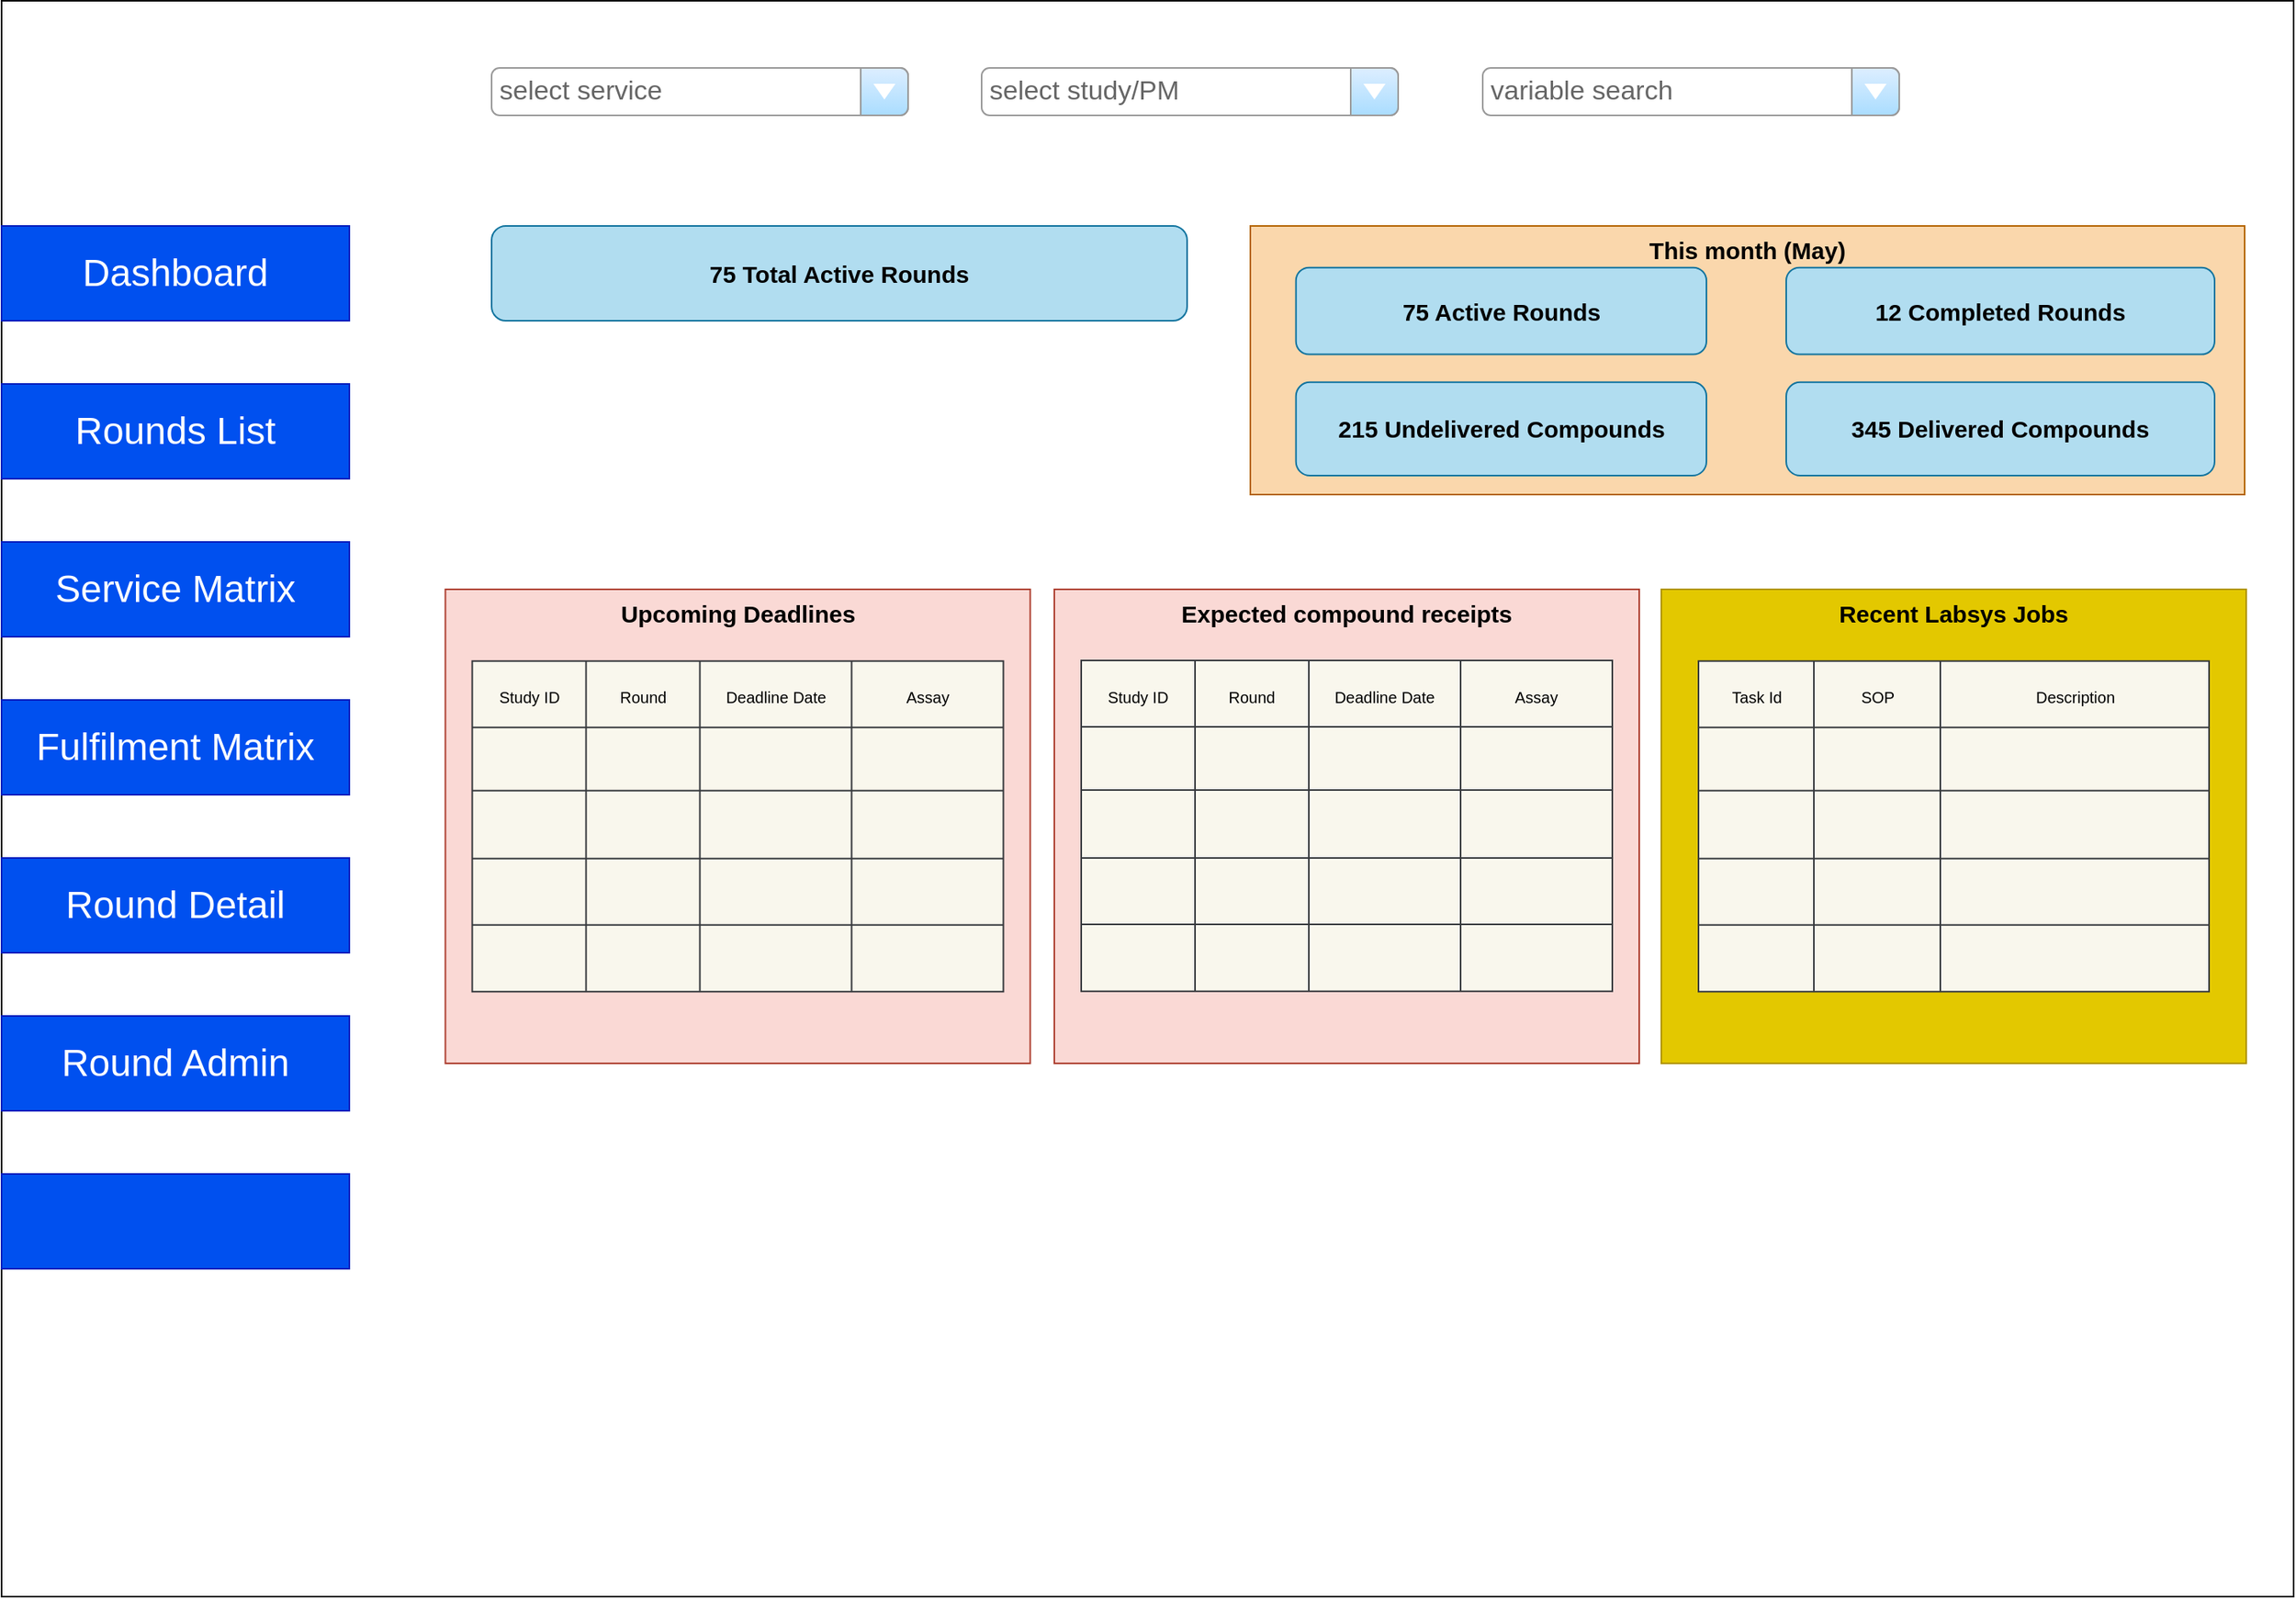 <mxfile version="18.0.2" type="github">
  <diagram id="inhpslFRgeZznWk5Xytv" name="Page-1">
    <mxGraphModel dx="1550" dy="831" grid="1" gridSize="10" guides="1" tooltips="1" connect="1" arrows="1" fold="1" page="1" pageScale="1" pageWidth="827" pageHeight="1169" math="0" shadow="0">
      <root>
        <mxCell id="0" />
        <mxCell id="1" parent="0" />
        <mxCell id="HOcWKpLbceG71wfPBprw-127" value="" style="rounded=0;whiteSpace=wrap;html=1;shadow=0;labelBackgroundColor=none;labelBorderColor=none;sketch=0;fontSize=10;fontColor=#000000;fillColor=#FFFFFF;movable=0;resizable=0;rotatable=0;deletable=0;editable=0;connectable=0;" parent="1" vertex="1">
          <mxGeometry x="40" y="27.5" width="1450" height="1010" as="geometry" />
        </mxCell>
        <mxCell id="HOcWKpLbceG71wfPBprw-159" value="select service" style="strokeWidth=1;shadow=0;dashed=0;align=center;html=1;shape=mxgraph.mockup.forms.comboBox;strokeColor=#999999;fillColor=#ddeeff;align=left;fillColor2=#aaddff;mainText=;fontColor=#666666;fontSize=17;spacingLeft=3;rounded=0;glass=0;dashPattern=1 4;labelBackgroundColor=none;labelBorderColor=none;sketch=0;" parent="1" vertex="1">
          <mxGeometry x="350" y="70" width="263.5" height="30" as="geometry" />
        </mxCell>
        <mxCell id="HOcWKpLbceG71wfPBprw-160" value="select study/PM" style="strokeWidth=1;shadow=0;dashed=0;align=center;html=1;shape=mxgraph.mockup.forms.comboBox;strokeColor=#999999;fillColor=#ddeeff;align=left;fillColor2=#aaddff;mainText=;fontColor=#666666;fontSize=17;spacingLeft=3;rounded=0;glass=0;dashPattern=1 4;labelBackgroundColor=none;labelBorderColor=none;sketch=0;" parent="1" vertex="1">
          <mxGeometry x="660" y="70" width="263.5" height="30" as="geometry" />
        </mxCell>
        <mxCell id="HOcWKpLbceG71wfPBprw-25" value="Upcoming Deadlines" style="rounded=0;whiteSpace=wrap;html=1;labelBackgroundColor=none;fontSize=15;fillColor=#fad9d5;strokeColor=#ae4132;verticalAlign=top;fontStyle=1" parent="1" vertex="1">
          <mxGeometry x="320.75" y="400" width="370" height="300" as="geometry" />
        </mxCell>
        <mxCell id="HOcWKpLbceG71wfPBprw-28" value="" style="shape=table;html=1;whiteSpace=wrap;startSize=0;container=1;collapsible=0;childLayout=tableLayout;rounded=0;labelBackgroundColor=none;fontSize=12;labelBorderColor=none;fillColor=#f9f7ed;strokeColor=#36393d;fontColor=#000000;shadow=0;swimlaneLine=0;sketch=0;" parent="1" vertex="1">
          <mxGeometry x="337.75" y="445.315" width="336" height="209.364" as="geometry" />
        </mxCell>
        <mxCell id="HOcWKpLbceG71wfPBprw-29" value="" style="shape=tableRow;horizontal=0;startSize=0;swimlaneHead=0;swimlaneBody=0;top=0;left=0;bottom=0;right=0;collapsible=0;dropTarget=0;fillColor=none;points=[[0,0.5],[1,0.5]];portConstraint=eastwest;rounded=0;labelBackgroundColor=none;fontSize=15;fontColor=#FFFFFF;" parent="HOcWKpLbceG71wfPBprw-28" vertex="1">
          <mxGeometry width="336" height="42" as="geometry" />
        </mxCell>
        <mxCell id="HOcWKpLbceG71wfPBprw-30" value="&lt;font color=&quot;#000000&quot; style=&quot;font-size: 10px&quot;&gt;Study ID&lt;/font&gt;" style="shape=partialRectangle;html=1;whiteSpace=wrap;connectable=0;fillColor=none;top=0;left=0;bottom=0;right=0;overflow=hidden;rounded=0;labelBackgroundColor=none;fontSize=15;fontColor=#FFFFFF;" parent="HOcWKpLbceG71wfPBprw-29" vertex="1">
          <mxGeometry width="72" height="42" as="geometry">
            <mxRectangle width="72" height="42" as="alternateBounds" />
          </mxGeometry>
        </mxCell>
        <mxCell id="HOcWKpLbceG71wfPBprw-31" value="&lt;font color=&quot;#000000&quot;&gt;&lt;span style=&quot;font-size: 10px&quot;&gt;Round&lt;/span&gt;&lt;/font&gt;" style="shape=partialRectangle;html=1;whiteSpace=wrap;connectable=0;fillColor=none;top=0;left=0;bottom=0;right=0;overflow=hidden;rounded=0;labelBackgroundColor=none;fontSize=15;fontColor=#FFFFFF;" parent="HOcWKpLbceG71wfPBprw-29" vertex="1">
          <mxGeometry x="72" width="72" height="42" as="geometry">
            <mxRectangle width="72" height="42" as="alternateBounds" />
          </mxGeometry>
        </mxCell>
        <mxCell id="HOcWKpLbceG71wfPBprw-32" value="&lt;font color=&quot;#000000&quot;&gt;&lt;span style=&quot;font-size: 10px&quot;&gt;Deadline Date&lt;/span&gt;&lt;/font&gt;" style="shape=partialRectangle;html=1;whiteSpace=wrap;connectable=0;fillColor=none;top=0;left=0;bottom=0;right=0;overflow=hidden;rounded=0;labelBackgroundColor=none;fontSize=15;fontColor=#FFFFFF;" parent="HOcWKpLbceG71wfPBprw-29" vertex="1">
          <mxGeometry x="144" width="96" height="42" as="geometry">
            <mxRectangle width="96" height="42" as="alternateBounds" />
          </mxGeometry>
        </mxCell>
        <mxCell id="HOcWKpLbceG71wfPBprw-117" value="&lt;font color=&quot;#000000&quot;&gt;&lt;span style=&quot;font-size: 10px&quot;&gt;Assay&lt;/span&gt;&lt;/font&gt;" style="shape=partialRectangle;html=1;whiteSpace=wrap;connectable=0;fillColor=none;top=0;left=0;bottom=0;right=0;overflow=hidden;rounded=0;labelBackgroundColor=none;fontSize=15;fontColor=#FFFFFF;" parent="HOcWKpLbceG71wfPBprw-29" vertex="1">
          <mxGeometry x="240" width="96" height="42" as="geometry">
            <mxRectangle width="96" height="42" as="alternateBounds" />
          </mxGeometry>
        </mxCell>
        <mxCell id="HOcWKpLbceG71wfPBprw-33" value="" style="shape=tableRow;horizontal=0;startSize=0;swimlaneHead=0;swimlaneBody=0;top=0;left=0;bottom=0;right=0;collapsible=0;dropTarget=0;fillColor=none;points=[[0,0.5],[1,0.5]];portConstraint=eastwest;rounded=0;labelBackgroundColor=none;fontSize=15;fontColor=#FFFFFF;" parent="HOcWKpLbceG71wfPBprw-28" vertex="1">
          <mxGeometry y="42" width="336" height="40" as="geometry" />
        </mxCell>
        <mxCell id="HOcWKpLbceG71wfPBprw-34" value="" style="shape=partialRectangle;html=1;whiteSpace=wrap;connectable=0;fillColor=none;top=0;left=0;bottom=0;right=0;overflow=hidden;rounded=0;labelBackgroundColor=none;fontSize=15;fontColor=#FFFFFF;" parent="HOcWKpLbceG71wfPBprw-33" vertex="1">
          <mxGeometry width="72" height="40" as="geometry">
            <mxRectangle width="72" height="40" as="alternateBounds" />
          </mxGeometry>
        </mxCell>
        <mxCell id="HOcWKpLbceG71wfPBprw-35" value="" style="shape=partialRectangle;html=1;whiteSpace=wrap;connectable=0;fillColor=none;top=0;left=0;bottom=0;right=0;overflow=hidden;rounded=0;labelBackgroundColor=none;fontSize=15;fontColor=#FFFFFF;" parent="HOcWKpLbceG71wfPBprw-33" vertex="1">
          <mxGeometry x="72" width="72" height="40" as="geometry">
            <mxRectangle width="72" height="40" as="alternateBounds" />
          </mxGeometry>
        </mxCell>
        <mxCell id="HOcWKpLbceG71wfPBprw-36" value="" style="shape=partialRectangle;html=1;whiteSpace=wrap;connectable=0;fillColor=none;top=0;left=0;bottom=0;right=0;overflow=hidden;rounded=0;labelBackgroundColor=none;fontSize=15;fontColor=#FFFFFF;" parent="HOcWKpLbceG71wfPBprw-33" vertex="1">
          <mxGeometry x="144" width="96" height="40" as="geometry">
            <mxRectangle width="96" height="40" as="alternateBounds" />
          </mxGeometry>
        </mxCell>
        <mxCell id="HOcWKpLbceG71wfPBprw-118" style="shape=partialRectangle;html=1;whiteSpace=wrap;connectable=0;fillColor=none;top=0;left=0;bottom=0;right=0;overflow=hidden;rounded=0;labelBackgroundColor=none;fontSize=15;fontColor=#FFFFFF;" parent="HOcWKpLbceG71wfPBprw-33" vertex="1">
          <mxGeometry x="240" width="96" height="40" as="geometry">
            <mxRectangle width="96" height="40" as="alternateBounds" />
          </mxGeometry>
        </mxCell>
        <mxCell id="HOcWKpLbceG71wfPBprw-45" value="" style="shape=tableRow;horizontal=0;startSize=0;swimlaneHead=0;swimlaneBody=0;top=0;left=0;bottom=0;right=0;collapsible=0;dropTarget=0;fillColor=none;points=[[0,0.5],[1,0.5]];portConstraint=eastwest;rounded=0;labelBackgroundColor=none;fontSize=15;fontColor=#FFFFFF;" parent="HOcWKpLbceG71wfPBprw-28" vertex="1">
          <mxGeometry y="82" width="336" height="43" as="geometry" />
        </mxCell>
        <mxCell id="HOcWKpLbceG71wfPBprw-46" value="" style="shape=partialRectangle;html=1;whiteSpace=wrap;connectable=0;fillColor=none;top=0;left=0;bottom=0;right=0;overflow=hidden;rounded=0;labelBackgroundColor=none;fontSize=15;fontColor=#FFFFFF;" parent="HOcWKpLbceG71wfPBprw-45" vertex="1">
          <mxGeometry width="72" height="43" as="geometry">
            <mxRectangle width="72" height="43" as="alternateBounds" />
          </mxGeometry>
        </mxCell>
        <mxCell id="HOcWKpLbceG71wfPBprw-47" value="" style="shape=partialRectangle;html=1;whiteSpace=wrap;connectable=0;fillColor=none;top=0;left=0;bottom=0;right=0;overflow=hidden;rounded=0;labelBackgroundColor=none;fontSize=15;fontColor=#FFFFFF;" parent="HOcWKpLbceG71wfPBprw-45" vertex="1">
          <mxGeometry x="72" width="72" height="43" as="geometry">
            <mxRectangle width="72" height="43" as="alternateBounds" />
          </mxGeometry>
        </mxCell>
        <mxCell id="HOcWKpLbceG71wfPBprw-48" value="" style="shape=partialRectangle;html=1;whiteSpace=wrap;connectable=0;fillColor=none;top=0;left=0;bottom=0;right=0;overflow=hidden;rounded=0;labelBackgroundColor=none;fontSize=15;fontColor=#FFFFFF;" parent="HOcWKpLbceG71wfPBprw-45" vertex="1">
          <mxGeometry x="144" width="96" height="43" as="geometry">
            <mxRectangle width="96" height="43" as="alternateBounds" />
          </mxGeometry>
        </mxCell>
        <mxCell id="HOcWKpLbceG71wfPBprw-119" style="shape=partialRectangle;html=1;whiteSpace=wrap;connectable=0;fillColor=none;top=0;left=0;bottom=0;right=0;overflow=hidden;rounded=0;labelBackgroundColor=none;fontSize=15;fontColor=#FFFFFF;" parent="HOcWKpLbceG71wfPBprw-45" vertex="1">
          <mxGeometry x="240" width="96" height="43" as="geometry">
            <mxRectangle width="96" height="43" as="alternateBounds" />
          </mxGeometry>
        </mxCell>
        <mxCell id="HOcWKpLbceG71wfPBprw-37" value="" style="shape=tableRow;horizontal=0;startSize=0;swimlaneHead=0;swimlaneBody=0;top=0;left=0;bottom=0;right=0;collapsible=0;dropTarget=0;fillColor=none;points=[[0,0.5],[1,0.5]];portConstraint=eastwest;rounded=0;labelBackgroundColor=none;fontSize=15;fontColor=#FFFFFF;" parent="HOcWKpLbceG71wfPBprw-28" vertex="1">
          <mxGeometry y="125" width="336" height="42" as="geometry" />
        </mxCell>
        <mxCell id="HOcWKpLbceG71wfPBprw-38" value="" style="shape=partialRectangle;html=1;whiteSpace=wrap;connectable=0;fillColor=none;top=0;left=0;bottom=0;right=0;overflow=hidden;rounded=0;labelBackgroundColor=none;fontSize=15;fontColor=#FFFFFF;" parent="HOcWKpLbceG71wfPBprw-37" vertex="1">
          <mxGeometry width="72" height="42" as="geometry">
            <mxRectangle width="72" height="42" as="alternateBounds" />
          </mxGeometry>
        </mxCell>
        <mxCell id="HOcWKpLbceG71wfPBprw-39" value="" style="shape=partialRectangle;html=1;whiteSpace=wrap;connectable=0;fillColor=none;top=0;left=0;bottom=0;right=0;overflow=hidden;rounded=0;labelBackgroundColor=none;fontSize=15;fontColor=#FFFFFF;" parent="HOcWKpLbceG71wfPBprw-37" vertex="1">
          <mxGeometry x="72" width="72" height="42" as="geometry">
            <mxRectangle width="72" height="42" as="alternateBounds" />
          </mxGeometry>
        </mxCell>
        <mxCell id="HOcWKpLbceG71wfPBprw-40" value="" style="shape=partialRectangle;html=1;whiteSpace=wrap;connectable=0;fillColor=none;top=0;left=0;bottom=0;right=0;overflow=hidden;pointerEvents=1;rounded=0;labelBackgroundColor=none;fontSize=15;fontColor=#FFFFFF;" parent="HOcWKpLbceG71wfPBprw-37" vertex="1">
          <mxGeometry x="144" width="96" height="42" as="geometry">
            <mxRectangle width="96" height="42" as="alternateBounds" />
          </mxGeometry>
        </mxCell>
        <mxCell id="HOcWKpLbceG71wfPBprw-120" style="shape=partialRectangle;html=1;whiteSpace=wrap;connectable=0;fillColor=none;top=0;left=0;bottom=0;right=0;overflow=hidden;pointerEvents=1;rounded=0;labelBackgroundColor=none;fontSize=15;fontColor=#FFFFFF;" parent="HOcWKpLbceG71wfPBprw-37" vertex="1">
          <mxGeometry x="240" width="96" height="42" as="geometry">
            <mxRectangle width="96" height="42" as="alternateBounds" />
          </mxGeometry>
        </mxCell>
        <mxCell id="HOcWKpLbceG71wfPBprw-49" value="" style="shape=tableRow;horizontal=0;startSize=0;swimlaneHead=0;swimlaneBody=0;top=0;left=0;bottom=0;right=0;collapsible=0;dropTarget=0;fillColor=none;points=[[0,0.5],[1,0.5]];portConstraint=eastwest;rounded=0;labelBackgroundColor=none;fontSize=15;fontColor=#FFFFFF;" parent="HOcWKpLbceG71wfPBprw-28" vertex="1">
          <mxGeometry y="167" width="336" height="42" as="geometry" />
        </mxCell>
        <mxCell id="HOcWKpLbceG71wfPBprw-50" value="" style="shape=partialRectangle;html=1;whiteSpace=wrap;connectable=0;fillColor=none;top=0;left=0;bottom=0;right=0;overflow=hidden;rounded=0;labelBackgroundColor=none;fontSize=15;fontColor=#FFFFFF;" parent="HOcWKpLbceG71wfPBprw-49" vertex="1">
          <mxGeometry width="72" height="42" as="geometry">
            <mxRectangle width="72" height="42" as="alternateBounds" />
          </mxGeometry>
        </mxCell>
        <mxCell id="HOcWKpLbceG71wfPBprw-51" value="" style="shape=partialRectangle;html=1;whiteSpace=wrap;connectable=0;fillColor=none;top=0;left=0;bottom=0;right=0;overflow=hidden;rounded=0;labelBackgroundColor=none;fontSize=15;fontColor=#FFFFFF;" parent="HOcWKpLbceG71wfPBprw-49" vertex="1">
          <mxGeometry x="72" width="72" height="42" as="geometry">
            <mxRectangle width="72" height="42" as="alternateBounds" />
          </mxGeometry>
        </mxCell>
        <mxCell id="HOcWKpLbceG71wfPBprw-52" value="" style="shape=partialRectangle;html=1;whiteSpace=wrap;connectable=0;fillColor=none;top=0;left=0;bottom=0;right=0;overflow=hidden;pointerEvents=1;rounded=0;labelBackgroundColor=none;fontSize=15;fontColor=#FFFFFF;" parent="HOcWKpLbceG71wfPBprw-49" vertex="1">
          <mxGeometry x="144" width="96" height="42" as="geometry">
            <mxRectangle width="96" height="42" as="alternateBounds" />
          </mxGeometry>
        </mxCell>
        <mxCell id="HOcWKpLbceG71wfPBprw-121" style="shape=partialRectangle;html=1;whiteSpace=wrap;connectable=0;fillColor=none;top=0;left=0;bottom=0;right=0;overflow=hidden;pointerEvents=1;rounded=0;labelBackgroundColor=none;fontSize=15;fontColor=#FFFFFF;" parent="HOcWKpLbceG71wfPBprw-49" vertex="1">
          <mxGeometry x="240" width="96" height="42" as="geometry">
            <mxRectangle width="96" height="42" as="alternateBounds" />
          </mxGeometry>
        </mxCell>
        <mxCell id="HOcWKpLbceG71wfPBprw-163" value="Recent Labsys Jobs" style="rounded=0;whiteSpace=wrap;html=1;labelBackgroundColor=none;fontSize=15;fillColor=#e3c800;strokeColor=#B09500;verticalAlign=top;fontStyle=1;fontColor=#000000;" parent="1" vertex="1">
          <mxGeometry x="1090" y="400" width="370" height="300" as="geometry" />
        </mxCell>
        <mxCell id="HOcWKpLbceG71wfPBprw-164" value="" style="shape=table;html=1;whiteSpace=wrap;startSize=0;container=1;collapsible=0;childLayout=tableLayout;rounded=0;labelBackgroundColor=none;fontSize=12;labelBorderColor=none;fillColor=#f9f7ed;strokeColor=#36393d;fontColor=#000000;shadow=0;swimlaneLine=0;sketch=0;" parent="1" vertex="1">
          <mxGeometry x="1113.5" y="445.32" width="323" height="209.36" as="geometry" />
        </mxCell>
        <mxCell id="HOcWKpLbceG71wfPBprw-165" value="" style="shape=tableRow;horizontal=0;startSize=0;swimlaneHead=0;swimlaneBody=0;top=0;left=0;bottom=0;right=0;collapsible=0;dropTarget=0;fillColor=none;points=[[0,0.5],[1,0.5]];portConstraint=eastwest;rounded=0;labelBackgroundColor=none;fontSize=15;fontColor=#FFFFFF;" parent="HOcWKpLbceG71wfPBprw-164" vertex="1">
          <mxGeometry width="323" height="42" as="geometry" />
        </mxCell>
        <mxCell id="HOcWKpLbceG71wfPBprw-166" value="&lt;font color=&quot;#000000&quot; style=&quot;font-size: 10px&quot;&gt;Task Id&lt;/font&gt;" style="shape=partialRectangle;html=1;whiteSpace=wrap;connectable=0;fillColor=none;top=0;left=0;bottom=0;right=0;overflow=hidden;rounded=0;labelBackgroundColor=none;fontSize=15;fontColor=#FFFFFF;" parent="HOcWKpLbceG71wfPBprw-165" vertex="1">
          <mxGeometry width="73" height="42" as="geometry">
            <mxRectangle width="73" height="42" as="alternateBounds" />
          </mxGeometry>
        </mxCell>
        <mxCell id="HOcWKpLbceG71wfPBprw-167" value="&lt;font color=&quot;#000000&quot;&gt;&lt;span style=&quot;font-size: 10px&quot;&gt;SOP&lt;/span&gt;&lt;/font&gt;" style="shape=partialRectangle;html=1;whiteSpace=wrap;connectable=0;fillColor=none;top=0;left=0;bottom=0;right=0;overflow=hidden;rounded=0;labelBackgroundColor=none;fontSize=15;fontColor=#FFFFFF;" parent="HOcWKpLbceG71wfPBprw-165" vertex="1">
          <mxGeometry x="73" width="80" height="42" as="geometry">
            <mxRectangle width="80" height="42" as="alternateBounds" />
          </mxGeometry>
        </mxCell>
        <mxCell id="HOcWKpLbceG71wfPBprw-169" value="&lt;font color=&quot;#000000&quot;&gt;&lt;span style=&quot;font-size: 10px&quot;&gt;Description&lt;/span&gt;&lt;/font&gt;" style="shape=partialRectangle;html=1;whiteSpace=wrap;connectable=0;fillColor=none;top=0;left=0;bottom=0;right=0;overflow=hidden;rounded=0;labelBackgroundColor=none;fontSize=15;fontColor=#FFFFFF;" parent="HOcWKpLbceG71wfPBprw-165" vertex="1">
          <mxGeometry x="153" width="170" height="42" as="geometry">
            <mxRectangle width="170" height="42" as="alternateBounds" />
          </mxGeometry>
        </mxCell>
        <mxCell id="HOcWKpLbceG71wfPBprw-170" value="" style="shape=tableRow;horizontal=0;startSize=0;swimlaneHead=0;swimlaneBody=0;top=0;left=0;bottom=0;right=0;collapsible=0;dropTarget=0;fillColor=none;points=[[0,0.5],[1,0.5]];portConstraint=eastwest;rounded=0;labelBackgroundColor=none;fontSize=15;fontColor=#FFFFFF;" parent="HOcWKpLbceG71wfPBprw-164" vertex="1">
          <mxGeometry y="42" width="323" height="40" as="geometry" />
        </mxCell>
        <mxCell id="HOcWKpLbceG71wfPBprw-171" value="" style="shape=partialRectangle;html=1;whiteSpace=wrap;connectable=0;fillColor=none;top=0;left=0;bottom=0;right=0;overflow=hidden;rounded=0;labelBackgroundColor=none;fontSize=15;fontColor=#FFFFFF;" parent="HOcWKpLbceG71wfPBprw-170" vertex="1">
          <mxGeometry width="73" height="40" as="geometry">
            <mxRectangle width="73" height="40" as="alternateBounds" />
          </mxGeometry>
        </mxCell>
        <mxCell id="HOcWKpLbceG71wfPBprw-172" value="" style="shape=partialRectangle;html=1;whiteSpace=wrap;connectable=0;fillColor=none;top=0;left=0;bottom=0;right=0;overflow=hidden;rounded=0;labelBackgroundColor=none;fontSize=15;fontColor=#FFFFFF;" parent="HOcWKpLbceG71wfPBprw-170" vertex="1">
          <mxGeometry x="73" width="80" height="40" as="geometry">
            <mxRectangle width="80" height="40" as="alternateBounds" />
          </mxGeometry>
        </mxCell>
        <mxCell id="HOcWKpLbceG71wfPBprw-174" style="shape=partialRectangle;html=1;whiteSpace=wrap;connectable=0;fillColor=none;top=0;left=0;bottom=0;right=0;overflow=hidden;rounded=0;labelBackgroundColor=none;fontSize=15;fontColor=#FFFFFF;" parent="HOcWKpLbceG71wfPBprw-170" vertex="1">
          <mxGeometry x="153" width="170" height="40" as="geometry">
            <mxRectangle width="170" height="40" as="alternateBounds" />
          </mxGeometry>
        </mxCell>
        <mxCell id="HOcWKpLbceG71wfPBprw-175" value="" style="shape=tableRow;horizontal=0;startSize=0;swimlaneHead=0;swimlaneBody=0;top=0;left=0;bottom=0;right=0;collapsible=0;dropTarget=0;fillColor=none;points=[[0,0.5],[1,0.5]];portConstraint=eastwest;rounded=0;labelBackgroundColor=none;fontSize=15;fontColor=#FFFFFF;" parent="HOcWKpLbceG71wfPBprw-164" vertex="1">
          <mxGeometry y="82" width="323" height="43" as="geometry" />
        </mxCell>
        <mxCell id="HOcWKpLbceG71wfPBprw-176" value="" style="shape=partialRectangle;html=1;whiteSpace=wrap;connectable=0;fillColor=none;top=0;left=0;bottom=0;right=0;overflow=hidden;rounded=0;labelBackgroundColor=none;fontSize=15;fontColor=#FFFFFF;" parent="HOcWKpLbceG71wfPBprw-175" vertex="1">
          <mxGeometry width="73" height="43" as="geometry">
            <mxRectangle width="73" height="43" as="alternateBounds" />
          </mxGeometry>
        </mxCell>
        <mxCell id="HOcWKpLbceG71wfPBprw-177" value="" style="shape=partialRectangle;html=1;whiteSpace=wrap;connectable=0;fillColor=none;top=0;left=0;bottom=0;right=0;overflow=hidden;rounded=0;labelBackgroundColor=none;fontSize=15;fontColor=#FFFFFF;" parent="HOcWKpLbceG71wfPBprw-175" vertex="1">
          <mxGeometry x="73" width="80" height="43" as="geometry">
            <mxRectangle width="80" height="43" as="alternateBounds" />
          </mxGeometry>
        </mxCell>
        <mxCell id="HOcWKpLbceG71wfPBprw-179" style="shape=partialRectangle;html=1;whiteSpace=wrap;connectable=0;fillColor=none;top=0;left=0;bottom=0;right=0;overflow=hidden;rounded=0;labelBackgroundColor=none;fontSize=15;fontColor=#FFFFFF;" parent="HOcWKpLbceG71wfPBprw-175" vertex="1">
          <mxGeometry x="153" width="170" height="43" as="geometry">
            <mxRectangle width="170" height="43" as="alternateBounds" />
          </mxGeometry>
        </mxCell>
        <mxCell id="HOcWKpLbceG71wfPBprw-180" value="" style="shape=tableRow;horizontal=0;startSize=0;swimlaneHead=0;swimlaneBody=0;top=0;left=0;bottom=0;right=0;collapsible=0;dropTarget=0;fillColor=none;points=[[0,0.5],[1,0.5]];portConstraint=eastwest;rounded=0;labelBackgroundColor=none;fontSize=15;fontColor=#FFFFFF;" parent="HOcWKpLbceG71wfPBprw-164" vertex="1">
          <mxGeometry y="125" width="323" height="42" as="geometry" />
        </mxCell>
        <mxCell id="HOcWKpLbceG71wfPBprw-181" value="" style="shape=partialRectangle;html=1;whiteSpace=wrap;connectable=0;fillColor=none;top=0;left=0;bottom=0;right=0;overflow=hidden;rounded=0;labelBackgroundColor=none;fontSize=15;fontColor=#FFFFFF;" parent="HOcWKpLbceG71wfPBprw-180" vertex="1">
          <mxGeometry width="73" height="42" as="geometry">
            <mxRectangle width="73" height="42" as="alternateBounds" />
          </mxGeometry>
        </mxCell>
        <mxCell id="HOcWKpLbceG71wfPBprw-182" value="" style="shape=partialRectangle;html=1;whiteSpace=wrap;connectable=0;fillColor=none;top=0;left=0;bottom=0;right=0;overflow=hidden;rounded=0;labelBackgroundColor=none;fontSize=15;fontColor=#FFFFFF;" parent="HOcWKpLbceG71wfPBprw-180" vertex="1">
          <mxGeometry x="73" width="80" height="42" as="geometry">
            <mxRectangle width="80" height="42" as="alternateBounds" />
          </mxGeometry>
        </mxCell>
        <mxCell id="HOcWKpLbceG71wfPBprw-184" style="shape=partialRectangle;html=1;whiteSpace=wrap;connectable=0;fillColor=none;top=0;left=0;bottom=0;right=0;overflow=hidden;pointerEvents=1;rounded=0;labelBackgroundColor=none;fontSize=15;fontColor=#FFFFFF;" parent="HOcWKpLbceG71wfPBprw-180" vertex="1">
          <mxGeometry x="153" width="170" height="42" as="geometry">
            <mxRectangle width="170" height="42" as="alternateBounds" />
          </mxGeometry>
        </mxCell>
        <mxCell id="HOcWKpLbceG71wfPBprw-185" value="" style="shape=tableRow;horizontal=0;startSize=0;swimlaneHead=0;swimlaneBody=0;top=0;left=0;bottom=0;right=0;collapsible=0;dropTarget=0;fillColor=none;points=[[0,0.5],[1,0.5]];portConstraint=eastwest;rounded=0;labelBackgroundColor=none;fontSize=15;fontColor=#FFFFFF;" parent="HOcWKpLbceG71wfPBprw-164" vertex="1">
          <mxGeometry y="167" width="323" height="42" as="geometry" />
        </mxCell>
        <mxCell id="HOcWKpLbceG71wfPBprw-186" value="" style="shape=partialRectangle;html=1;whiteSpace=wrap;connectable=0;fillColor=none;top=0;left=0;bottom=0;right=0;overflow=hidden;rounded=0;labelBackgroundColor=none;fontSize=15;fontColor=#FFFFFF;" parent="HOcWKpLbceG71wfPBprw-185" vertex="1">
          <mxGeometry width="73" height="42" as="geometry">
            <mxRectangle width="73" height="42" as="alternateBounds" />
          </mxGeometry>
        </mxCell>
        <mxCell id="HOcWKpLbceG71wfPBprw-187" value="" style="shape=partialRectangle;html=1;whiteSpace=wrap;connectable=0;fillColor=none;top=0;left=0;bottom=0;right=0;overflow=hidden;rounded=0;labelBackgroundColor=none;fontSize=15;fontColor=#FFFFFF;" parent="HOcWKpLbceG71wfPBprw-185" vertex="1">
          <mxGeometry x="73" width="80" height="42" as="geometry">
            <mxRectangle width="80" height="42" as="alternateBounds" />
          </mxGeometry>
        </mxCell>
        <mxCell id="HOcWKpLbceG71wfPBprw-189" style="shape=partialRectangle;html=1;whiteSpace=wrap;connectable=0;fillColor=none;top=0;left=0;bottom=0;right=0;overflow=hidden;pointerEvents=1;rounded=0;labelBackgroundColor=none;fontSize=15;fontColor=#FFFFFF;" parent="HOcWKpLbceG71wfPBprw-185" vertex="1">
          <mxGeometry x="153" width="170" height="42" as="geometry">
            <mxRectangle width="170" height="42" as="alternateBounds" />
          </mxGeometry>
        </mxCell>
        <mxCell id="HOcWKpLbceG71wfPBprw-2" value="75 Total Active Rounds" style="rounded=1;whiteSpace=wrap;html=1;fontSize=15;labelBackgroundColor=none;fillColor=#b1ddf0;strokeColor=#10739e;fontStyle=1" parent="1" vertex="1">
          <mxGeometry x="350" y="170" width="440" height="60" as="geometry" />
        </mxCell>
        <mxCell id="HOcWKpLbceG71wfPBprw-197" value="Expected compound receipts" style="rounded=0;whiteSpace=wrap;html=1;labelBackgroundColor=none;fontSize=15;fillColor=#fad9d5;strokeColor=#ae4132;verticalAlign=top;fontStyle=1" parent="1" vertex="1">
          <mxGeometry x="706" y="400" width="370" height="300" as="geometry" />
        </mxCell>
        <mxCell id="HOcWKpLbceG71wfPBprw-199" value="" style="shape=table;html=1;whiteSpace=wrap;startSize=0;container=1;collapsible=0;childLayout=tableLayout;rounded=0;labelBackgroundColor=none;fontSize=12;labelBorderColor=none;fillColor=#f9f7ed;strokeColor=#36393d;fontColor=#000000;shadow=0;swimlaneLine=0;sketch=0;" parent="1" vertex="1">
          <mxGeometry x="723" y="444.995" width="336" height="209.364" as="geometry" />
        </mxCell>
        <mxCell id="HOcWKpLbceG71wfPBprw-200" value="" style="shape=tableRow;horizontal=0;startSize=0;swimlaneHead=0;swimlaneBody=0;top=0;left=0;bottom=0;right=0;collapsible=0;dropTarget=0;fillColor=none;points=[[0,0.5],[1,0.5]];portConstraint=eastwest;rounded=0;labelBackgroundColor=none;fontSize=15;fontColor=#FFFFFF;" parent="HOcWKpLbceG71wfPBprw-199" vertex="1">
          <mxGeometry width="336" height="42" as="geometry" />
        </mxCell>
        <mxCell id="HOcWKpLbceG71wfPBprw-201" value="&lt;font color=&quot;#000000&quot; style=&quot;font-size: 10px&quot;&gt;Study ID&lt;/font&gt;" style="shape=partialRectangle;html=1;whiteSpace=wrap;connectable=0;fillColor=none;top=0;left=0;bottom=0;right=0;overflow=hidden;rounded=0;labelBackgroundColor=none;fontSize=15;fontColor=#FFFFFF;" parent="HOcWKpLbceG71wfPBprw-200" vertex="1">
          <mxGeometry width="72" height="42" as="geometry">
            <mxRectangle width="72" height="42" as="alternateBounds" />
          </mxGeometry>
        </mxCell>
        <mxCell id="HOcWKpLbceG71wfPBprw-202" value="&lt;font color=&quot;#000000&quot;&gt;&lt;span style=&quot;font-size: 10px&quot;&gt;Round&lt;/span&gt;&lt;/font&gt;" style="shape=partialRectangle;html=1;whiteSpace=wrap;connectable=0;fillColor=none;top=0;left=0;bottom=0;right=0;overflow=hidden;rounded=0;labelBackgroundColor=none;fontSize=15;fontColor=#FFFFFF;" parent="HOcWKpLbceG71wfPBprw-200" vertex="1">
          <mxGeometry x="72" width="72" height="42" as="geometry">
            <mxRectangle width="72" height="42" as="alternateBounds" />
          </mxGeometry>
        </mxCell>
        <mxCell id="HOcWKpLbceG71wfPBprw-203" value="&lt;font color=&quot;#000000&quot;&gt;&lt;span style=&quot;font-size: 10px&quot;&gt;Deadline Date&lt;/span&gt;&lt;/font&gt;" style="shape=partialRectangle;html=1;whiteSpace=wrap;connectable=0;fillColor=none;top=0;left=0;bottom=0;right=0;overflow=hidden;rounded=0;labelBackgroundColor=none;fontSize=15;fontColor=#FFFFFF;" parent="HOcWKpLbceG71wfPBprw-200" vertex="1">
          <mxGeometry x="144" width="96" height="42" as="geometry">
            <mxRectangle width="96" height="42" as="alternateBounds" />
          </mxGeometry>
        </mxCell>
        <mxCell id="HOcWKpLbceG71wfPBprw-204" value="&lt;font color=&quot;#000000&quot;&gt;&lt;span style=&quot;font-size: 10px&quot;&gt;Assay&lt;/span&gt;&lt;/font&gt;" style="shape=partialRectangle;html=1;whiteSpace=wrap;connectable=0;fillColor=none;top=0;left=0;bottom=0;right=0;overflow=hidden;rounded=0;labelBackgroundColor=none;fontSize=15;fontColor=#FFFFFF;" parent="HOcWKpLbceG71wfPBprw-200" vertex="1">
          <mxGeometry x="240" width="96" height="42" as="geometry">
            <mxRectangle width="96" height="42" as="alternateBounds" />
          </mxGeometry>
        </mxCell>
        <mxCell id="HOcWKpLbceG71wfPBprw-205" value="" style="shape=tableRow;horizontal=0;startSize=0;swimlaneHead=0;swimlaneBody=0;top=0;left=0;bottom=0;right=0;collapsible=0;dropTarget=0;fillColor=none;points=[[0,0.5],[1,0.5]];portConstraint=eastwest;rounded=0;labelBackgroundColor=none;fontSize=15;fontColor=#FFFFFF;" parent="HOcWKpLbceG71wfPBprw-199" vertex="1">
          <mxGeometry y="42" width="336" height="40" as="geometry" />
        </mxCell>
        <mxCell id="HOcWKpLbceG71wfPBprw-206" value="" style="shape=partialRectangle;html=1;whiteSpace=wrap;connectable=0;fillColor=none;top=0;left=0;bottom=0;right=0;overflow=hidden;rounded=0;labelBackgroundColor=none;fontSize=15;fontColor=#FFFFFF;" parent="HOcWKpLbceG71wfPBprw-205" vertex="1">
          <mxGeometry width="72" height="40" as="geometry">
            <mxRectangle width="72" height="40" as="alternateBounds" />
          </mxGeometry>
        </mxCell>
        <mxCell id="HOcWKpLbceG71wfPBprw-207" value="" style="shape=partialRectangle;html=1;whiteSpace=wrap;connectable=0;fillColor=none;top=0;left=0;bottom=0;right=0;overflow=hidden;rounded=0;labelBackgroundColor=none;fontSize=15;fontColor=#FFFFFF;" parent="HOcWKpLbceG71wfPBprw-205" vertex="1">
          <mxGeometry x="72" width="72" height="40" as="geometry">
            <mxRectangle width="72" height="40" as="alternateBounds" />
          </mxGeometry>
        </mxCell>
        <mxCell id="HOcWKpLbceG71wfPBprw-208" value="" style="shape=partialRectangle;html=1;whiteSpace=wrap;connectable=0;fillColor=none;top=0;left=0;bottom=0;right=0;overflow=hidden;rounded=0;labelBackgroundColor=none;fontSize=15;fontColor=#FFFFFF;" parent="HOcWKpLbceG71wfPBprw-205" vertex="1">
          <mxGeometry x="144" width="96" height="40" as="geometry">
            <mxRectangle width="96" height="40" as="alternateBounds" />
          </mxGeometry>
        </mxCell>
        <mxCell id="HOcWKpLbceG71wfPBprw-209" style="shape=partialRectangle;html=1;whiteSpace=wrap;connectable=0;fillColor=none;top=0;left=0;bottom=0;right=0;overflow=hidden;rounded=0;labelBackgroundColor=none;fontSize=15;fontColor=#FFFFFF;" parent="HOcWKpLbceG71wfPBprw-205" vertex="1">
          <mxGeometry x="240" width="96" height="40" as="geometry">
            <mxRectangle width="96" height="40" as="alternateBounds" />
          </mxGeometry>
        </mxCell>
        <mxCell id="HOcWKpLbceG71wfPBprw-210" value="" style="shape=tableRow;horizontal=0;startSize=0;swimlaneHead=0;swimlaneBody=0;top=0;left=0;bottom=0;right=0;collapsible=0;dropTarget=0;fillColor=none;points=[[0,0.5],[1,0.5]];portConstraint=eastwest;rounded=0;labelBackgroundColor=none;fontSize=15;fontColor=#FFFFFF;" parent="HOcWKpLbceG71wfPBprw-199" vertex="1">
          <mxGeometry y="82" width="336" height="43" as="geometry" />
        </mxCell>
        <mxCell id="HOcWKpLbceG71wfPBprw-211" value="" style="shape=partialRectangle;html=1;whiteSpace=wrap;connectable=0;fillColor=none;top=0;left=0;bottom=0;right=0;overflow=hidden;rounded=0;labelBackgroundColor=none;fontSize=15;fontColor=#FFFFFF;" parent="HOcWKpLbceG71wfPBprw-210" vertex="1">
          <mxGeometry width="72" height="43" as="geometry">
            <mxRectangle width="72" height="43" as="alternateBounds" />
          </mxGeometry>
        </mxCell>
        <mxCell id="HOcWKpLbceG71wfPBprw-212" value="" style="shape=partialRectangle;html=1;whiteSpace=wrap;connectable=0;fillColor=none;top=0;left=0;bottom=0;right=0;overflow=hidden;rounded=0;labelBackgroundColor=none;fontSize=15;fontColor=#FFFFFF;" parent="HOcWKpLbceG71wfPBprw-210" vertex="1">
          <mxGeometry x="72" width="72" height="43" as="geometry">
            <mxRectangle width="72" height="43" as="alternateBounds" />
          </mxGeometry>
        </mxCell>
        <mxCell id="HOcWKpLbceG71wfPBprw-213" value="" style="shape=partialRectangle;html=1;whiteSpace=wrap;connectable=0;fillColor=none;top=0;left=0;bottom=0;right=0;overflow=hidden;rounded=0;labelBackgroundColor=none;fontSize=15;fontColor=#FFFFFF;" parent="HOcWKpLbceG71wfPBprw-210" vertex="1">
          <mxGeometry x="144" width="96" height="43" as="geometry">
            <mxRectangle width="96" height="43" as="alternateBounds" />
          </mxGeometry>
        </mxCell>
        <mxCell id="HOcWKpLbceG71wfPBprw-214" style="shape=partialRectangle;html=1;whiteSpace=wrap;connectable=0;fillColor=none;top=0;left=0;bottom=0;right=0;overflow=hidden;rounded=0;labelBackgroundColor=none;fontSize=15;fontColor=#FFFFFF;" parent="HOcWKpLbceG71wfPBprw-210" vertex="1">
          <mxGeometry x="240" width="96" height="43" as="geometry">
            <mxRectangle width="96" height="43" as="alternateBounds" />
          </mxGeometry>
        </mxCell>
        <mxCell id="HOcWKpLbceG71wfPBprw-215" value="" style="shape=tableRow;horizontal=0;startSize=0;swimlaneHead=0;swimlaneBody=0;top=0;left=0;bottom=0;right=0;collapsible=0;dropTarget=0;fillColor=none;points=[[0,0.5],[1,0.5]];portConstraint=eastwest;rounded=0;labelBackgroundColor=none;fontSize=15;fontColor=#FFFFFF;" parent="HOcWKpLbceG71wfPBprw-199" vertex="1">
          <mxGeometry y="125" width="336" height="42" as="geometry" />
        </mxCell>
        <mxCell id="HOcWKpLbceG71wfPBprw-216" value="" style="shape=partialRectangle;html=1;whiteSpace=wrap;connectable=0;fillColor=none;top=0;left=0;bottom=0;right=0;overflow=hidden;rounded=0;labelBackgroundColor=none;fontSize=15;fontColor=#FFFFFF;" parent="HOcWKpLbceG71wfPBprw-215" vertex="1">
          <mxGeometry width="72" height="42" as="geometry">
            <mxRectangle width="72" height="42" as="alternateBounds" />
          </mxGeometry>
        </mxCell>
        <mxCell id="HOcWKpLbceG71wfPBprw-217" value="" style="shape=partialRectangle;html=1;whiteSpace=wrap;connectable=0;fillColor=none;top=0;left=0;bottom=0;right=0;overflow=hidden;rounded=0;labelBackgroundColor=none;fontSize=15;fontColor=#FFFFFF;" parent="HOcWKpLbceG71wfPBprw-215" vertex="1">
          <mxGeometry x="72" width="72" height="42" as="geometry">
            <mxRectangle width="72" height="42" as="alternateBounds" />
          </mxGeometry>
        </mxCell>
        <mxCell id="HOcWKpLbceG71wfPBprw-218" value="" style="shape=partialRectangle;html=1;whiteSpace=wrap;connectable=0;fillColor=none;top=0;left=0;bottom=0;right=0;overflow=hidden;pointerEvents=1;rounded=0;labelBackgroundColor=none;fontSize=15;fontColor=#FFFFFF;" parent="HOcWKpLbceG71wfPBprw-215" vertex="1">
          <mxGeometry x="144" width="96" height="42" as="geometry">
            <mxRectangle width="96" height="42" as="alternateBounds" />
          </mxGeometry>
        </mxCell>
        <mxCell id="HOcWKpLbceG71wfPBprw-219" style="shape=partialRectangle;html=1;whiteSpace=wrap;connectable=0;fillColor=none;top=0;left=0;bottom=0;right=0;overflow=hidden;pointerEvents=1;rounded=0;labelBackgroundColor=none;fontSize=15;fontColor=#FFFFFF;" parent="HOcWKpLbceG71wfPBprw-215" vertex="1">
          <mxGeometry x="240" width="96" height="42" as="geometry">
            <mxRectangle width="96" height="42" as="alternateBounds" />
          </mxGeometry>
        </mxCell>
        <mxCell id="HOcWKpLbceG71wfPBprw-220" value="" style="shape=tableRow;horizontal=0;startSize=0;swimlaneHead=0;swimlaneBody=0;top=0;left=0;bottom=0;right=0;collapsible=0;dropTarget=0;fillColor=none;points=[[0,0.5],[1,0.5]];portConstraint=eastwest;rounded=0;labelBackgroundColor=none;fontSize=15;fontColor=#FFFFFF;" parent="HOcWKpLbceG71wfPBprw-199" vertex="1">
          <mxGeometry y="167" width="336" height="42" as="geometry" />
        </mxCell>
        <mxCell id="HOcWKpLbceG71wfPBprw-221" value="" style="shape=partialRectangle;html=1;whiteSpace=wrap;connectable=0;fillColor=none;top=0;left=0;bottom=0;right=0;overflow=hidden;rounded=0;labelBackgroundColor=none;fontSize=15;fontColor=#FFFFFF;" parent="HOcWKpLbceG71wfPBprw-220" vertex="1">
          <mxGeometry width="72" height="42" as="geometry">
            <mxRectangle width="72" height="42" as="alternateBounds" />
          </mxGeometry>
        </mxCell>
        <mxCell id="HOcWKpLbceG71wfPBprw-222" value="" style="shape=partialRectangle;html=1;whiteSpace=wrap;connectable=0;fillColor=none;top=0;left=0;bottom=0;right=0;overflow=hidden;rounded=0;labelBackgroundColor=none;fontSize=15;fontColor=#FFFFFF;" parent="HOcWKpLbceG71wfPBprw-220" vertex="1">
          <mxGeometry x="72" width="72" height="42" as="geometry">
            <mxRectangle width="72" height="42" as="alternateBounds" />
          </mxGeometry>
        </mxCell>
        <mxCell id="HOcWKpLbceG71wfPBprw-223" value="" style="shape=partialRectangle;html=1;whiteSpace=wrap;connectable=0;fillColor=none;top=0;left=0;bottom=0;right=0;overflow=hidden;pointerEvents=1;rounded=0;labelBackgroundColor=none;fontSize=15;fontColor=#FFFFFF;" parent="HOcWKpLbceG71wfPBprw-220" vertex="1">
          <mxGeometry x="144" width="96" height="42" as="geometry">
            <mxRectangle width="96" height="42" as="alternateBounds" />
          </mxGeometry>
        </mxCell>
        <mxCell id="HOcWKpLbceG71wfPBprw-224" style="shape=partialRectangle;html=1;whiteSpace=wrap;connectable=0;fillColor=none;top=0;left=0;bottom=0;right=0;overflow=hidden;pointerEvents=1;rounded=0;labelBackgroundColor=none;fontSize=15;fontColor=#FFFFFF;" parent="HOcWKpLbceG71wfPBprw-220" vertex="1">
          <mxGeometry x="240" width="96" height="42" as="geometry">
            <mxRectangle width="96" height="42" as="alternateBounds" />
          </mxGeometry>
        </mxCell>
        <mxCell id="HOcWKpLbceG71wfPBprw-145" value="" style="group" parent="1" vertex="1" connectable="0">
          <mxGeometry x="830" y="170" width="629" height="170" as="geometry" />
        </mxCell>
        <mxCell id="HOcWKpLbceG71wfPBprw-4" value="This month (May)" style="rounded=0;whiteSpace=wrap;html=1;labelBackgroundColor=none;fontSize=15;fillColor=#fad7ac;strokeColor=#b46504;verticalAlign=top;fontStyle=1;labelPosition=center;verticalLabelPosition=middle;align=center;" parent="HOcWKpLbceG71wfPBprw-145" vertex="1">
          <mxGeometry width="629" height="170" as="geometry" />
        </mxCell>
        <mxCell id="HOcWKpLbceG71wfPBprw-23" value="75 Active Rounds" style="rounded=1;whiteSpace=wrap;html=1;fontSize=15;labelBackgroundColor=none;fillColor=#b1ddf0;strokeColor=#10739e;fontStyle=1" parent="HOcWKpLbceG71wfPBprw-145" vertex="1">
          <mxGeometry x="28.85" y="26.35" width="259.68" height="54.954" as="geometry" />
        </mxCell>
        <mxCell id="HOcWKpLbceG71wfPBprw-24" value="12 Completed Rounds" style="rounded=1;whiteSpace=wrap;html=1;fontSize=15;labelBackgroundColor=none;fillColor=#b1ddf0;strokeColor=#10739e;fontStyle=1" parent="HOcWKpLbceG71wfPBprw-145" vertex="1">
          <mxGeometry x="339" y="26.35" width="271" height="54.954" as="geometry" />
        </mxCell>
        <mxCell id="HOcWKpLbceG71wfPBprw-143" value="215 Undelivered Compounds" style="rounded=1;whiteSpace=wrap;html=1;fontSize=15;labelBackgroundColor=none;fillColor=#b1ddf0;strokeColor=#10739e;fontStyle=1" parent="HOcWKpLbceG71wfPBprw-145" vertex="1">
          <mxGeometry x="28.85" y="98.91" width="259.68" height="59.13" as="geometry" />
        </mxCell>
        <mxCell id="HOcWKpLbceG71wfPBprw-144" value="345 Delivered Compounds" style="rounded=1;whiteSpace=wrap;html=1;fontSize=15;labelBackgroundColor=none;fillColor=#b1ddf0;strokeColor=#10739e;fontStyle=1" parent="HOcWKpLbceG71wfPBprw-145" vertex="1">
          <mxGeometry x="339" y="98.91" width="271" height="59.13" as="geometry" />
        </mxCell>
        <mxCell id="HOcWKpLbceG71wfPBprw-132" value="Dashboard" style="rounded=0;whiteSpace=wrap;html=1;shadow=0;labelBackgroundColor=none;labelBorderColor=none;sketch=0;fontSize=24;fillColor=#0050ef;strokeColor=#001DBC;fontColor=#ffffff;" parent="1" vertex="1">
          <mxGeometry x="40" y="170" width="220" height="60" as="geometry" />
        </mxCell>
        <mxCell id="HOcWKpLbceG71wfPBprw-133" value="Rounds List" style="rounded=0;whiteSpace=wrap;html=1;shadow=0;labelBackgroundColor=none;labelBorderColor=none;sketch=0;fontSize=24;fillColor=#0050ef;strokeColor=#001DBC;fontColor=#ffffff;" parent="1" vertex="1">
          <mxGeometry x="40" y="270" width="220" height="60" as="geometry" />
        </mxCell>
        <mxCell id="HOcWKpLbceG71wfPBprw-134" value="Service Matrix" style="rounded=0;whiteSpace=wrap;html=1;shadow=0;labelBackgroundColor=none;labelBorderColor=none;sketch=0;fontSize=24;fillColor=#0050ef;strokeColor=#001DBC;fontColor=#ffffff;" parent="1" vertex="1">
          <mxGeometry x="40" y="370" width="220" height="60" as="geometry" />
        </mxCell>
        <mxCell id="HOcWKpLbceG71wfPBprw-135" value="Fulfilment Matrix" style="rounded=0;whiteSpace=wrap;html=1;shadow=0;labelBackgroundColor=none;labelBorderColor=none;sketch=0;fontSize=24;fillColor=#0050ef;strokeColor=#001DBC;fontColor=#ffffff;" parent="1" vertex="1">
          <mxGeometry x="40" y="470" width="220" height="60" as="geometry" />
        </mxCell>
        <mxCell id="HOcWKpLbceG71wfPBprw-136" value="Round Detail" style="rounded=0;whiteSpace=wrap;html=1;shadow=0;labelBackgroundColor=none;labelBorderColor=none;sketch=0;fontSize=24;fillColor=#0050ef;strokeColor=#001DBC;fontColor=#ffffff;" parent="1" vertex="1">
          <mxGeometry x="40" y="570" width="220" height="60" as="geometry" />
        </mxCell>
        <mxCell id="HOcWKpLbceG71wfPBprw-137" value="Round Admin" style="rounded=0;whiteSpace=wrap;html=1;shadow=0;labelBackgroundColor=none;labelBorderColor=none;sketch=0;fontSize=24;fillColor=#0050ef;strokeColor=#001DBC;fontColor=#ffffff;" parent="1" vertex="1">
          <mxGeometry x="40" y="670" width="220" height="60" as="geometry" />
        </mxCell>
        <mxCell id="HOcWKpLbceG71wfPBprw-139" value="" style="rounded=0;whiteSpace=wrap;html=1;shadow=0;labelBackgroundColor=none;labelBorderColor=none;sketch=0;fontSize=24;fillColor=#0050ef;strokeColor=#001DBC;fontColor=#ffffff;" parent="1" vertex="1">
          <mxGeometry x="40" y="770" width="220" height="60" as="geometry" />
        </mxCell>
        <mxCell id="pDDyPRID0736S93xb8Xb-1" value="variable search" style="strokeWidth=1;shadow=0;dashed=0;align=center;html=1;shape=mxgraph.mockup.forms.comboBox;strokeColor=#999999;fillColor=#ddeeff;align=left;fillColor2=#aaddff;mainText=;fontColor=#666666;fontSize=17;spacingLeft=3;rounded=0;glass=0;dashPattern=1 4;labelBackgroundColor=none;labelBorderColor=none;sketch=0;" vertex="1" parent="1">
          <mxGeometry x="977" y="70" width="263.5" height="30" as="geometry" />
        </mxCell>
      </root>
    </mxGraphModel>
  </diagram>
</mxfile>
